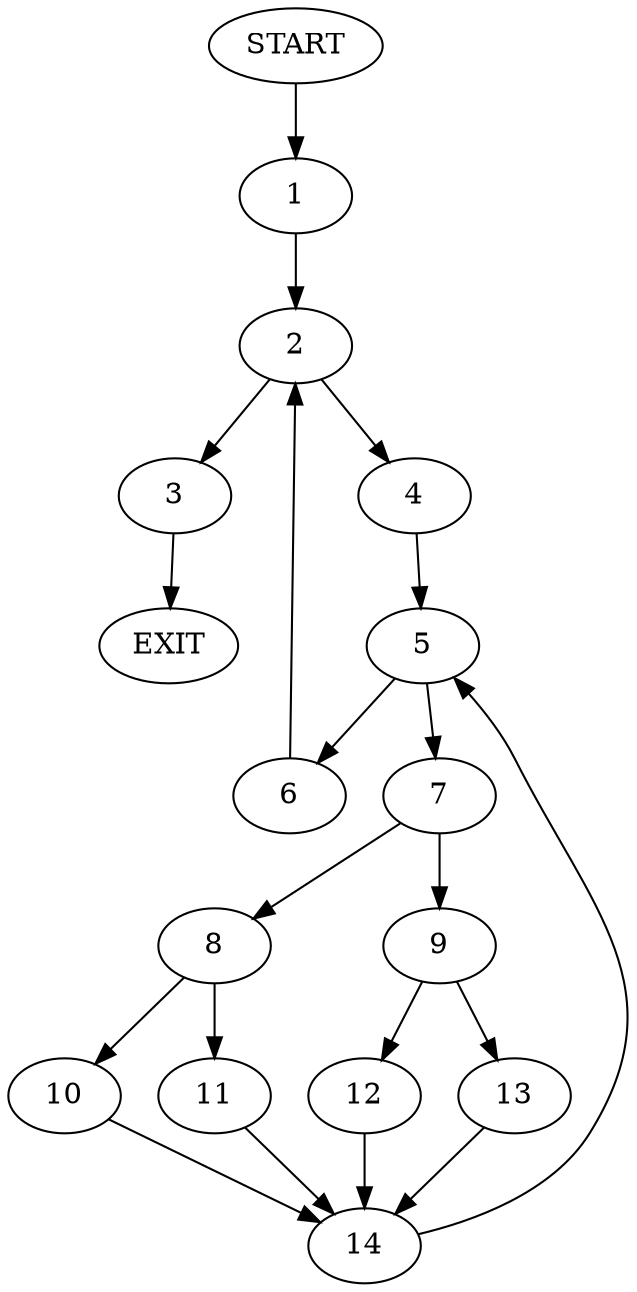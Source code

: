 digraph {
0 [label="START"]
15 [label="EXIT"]
0 -> 1
1 -> 2
2 -> 3
2 -> 4
4 -> 5
3 -> 15
5 -> 6
5 -> 7
7 -> 8
7 -> 9
6 -> 2
8 -> 10
8 -> 11
9 -> 12
9 -> 13
10 -> 14
11 -> 14
14 -> 5
12 -> 14
13 -> 14
}
